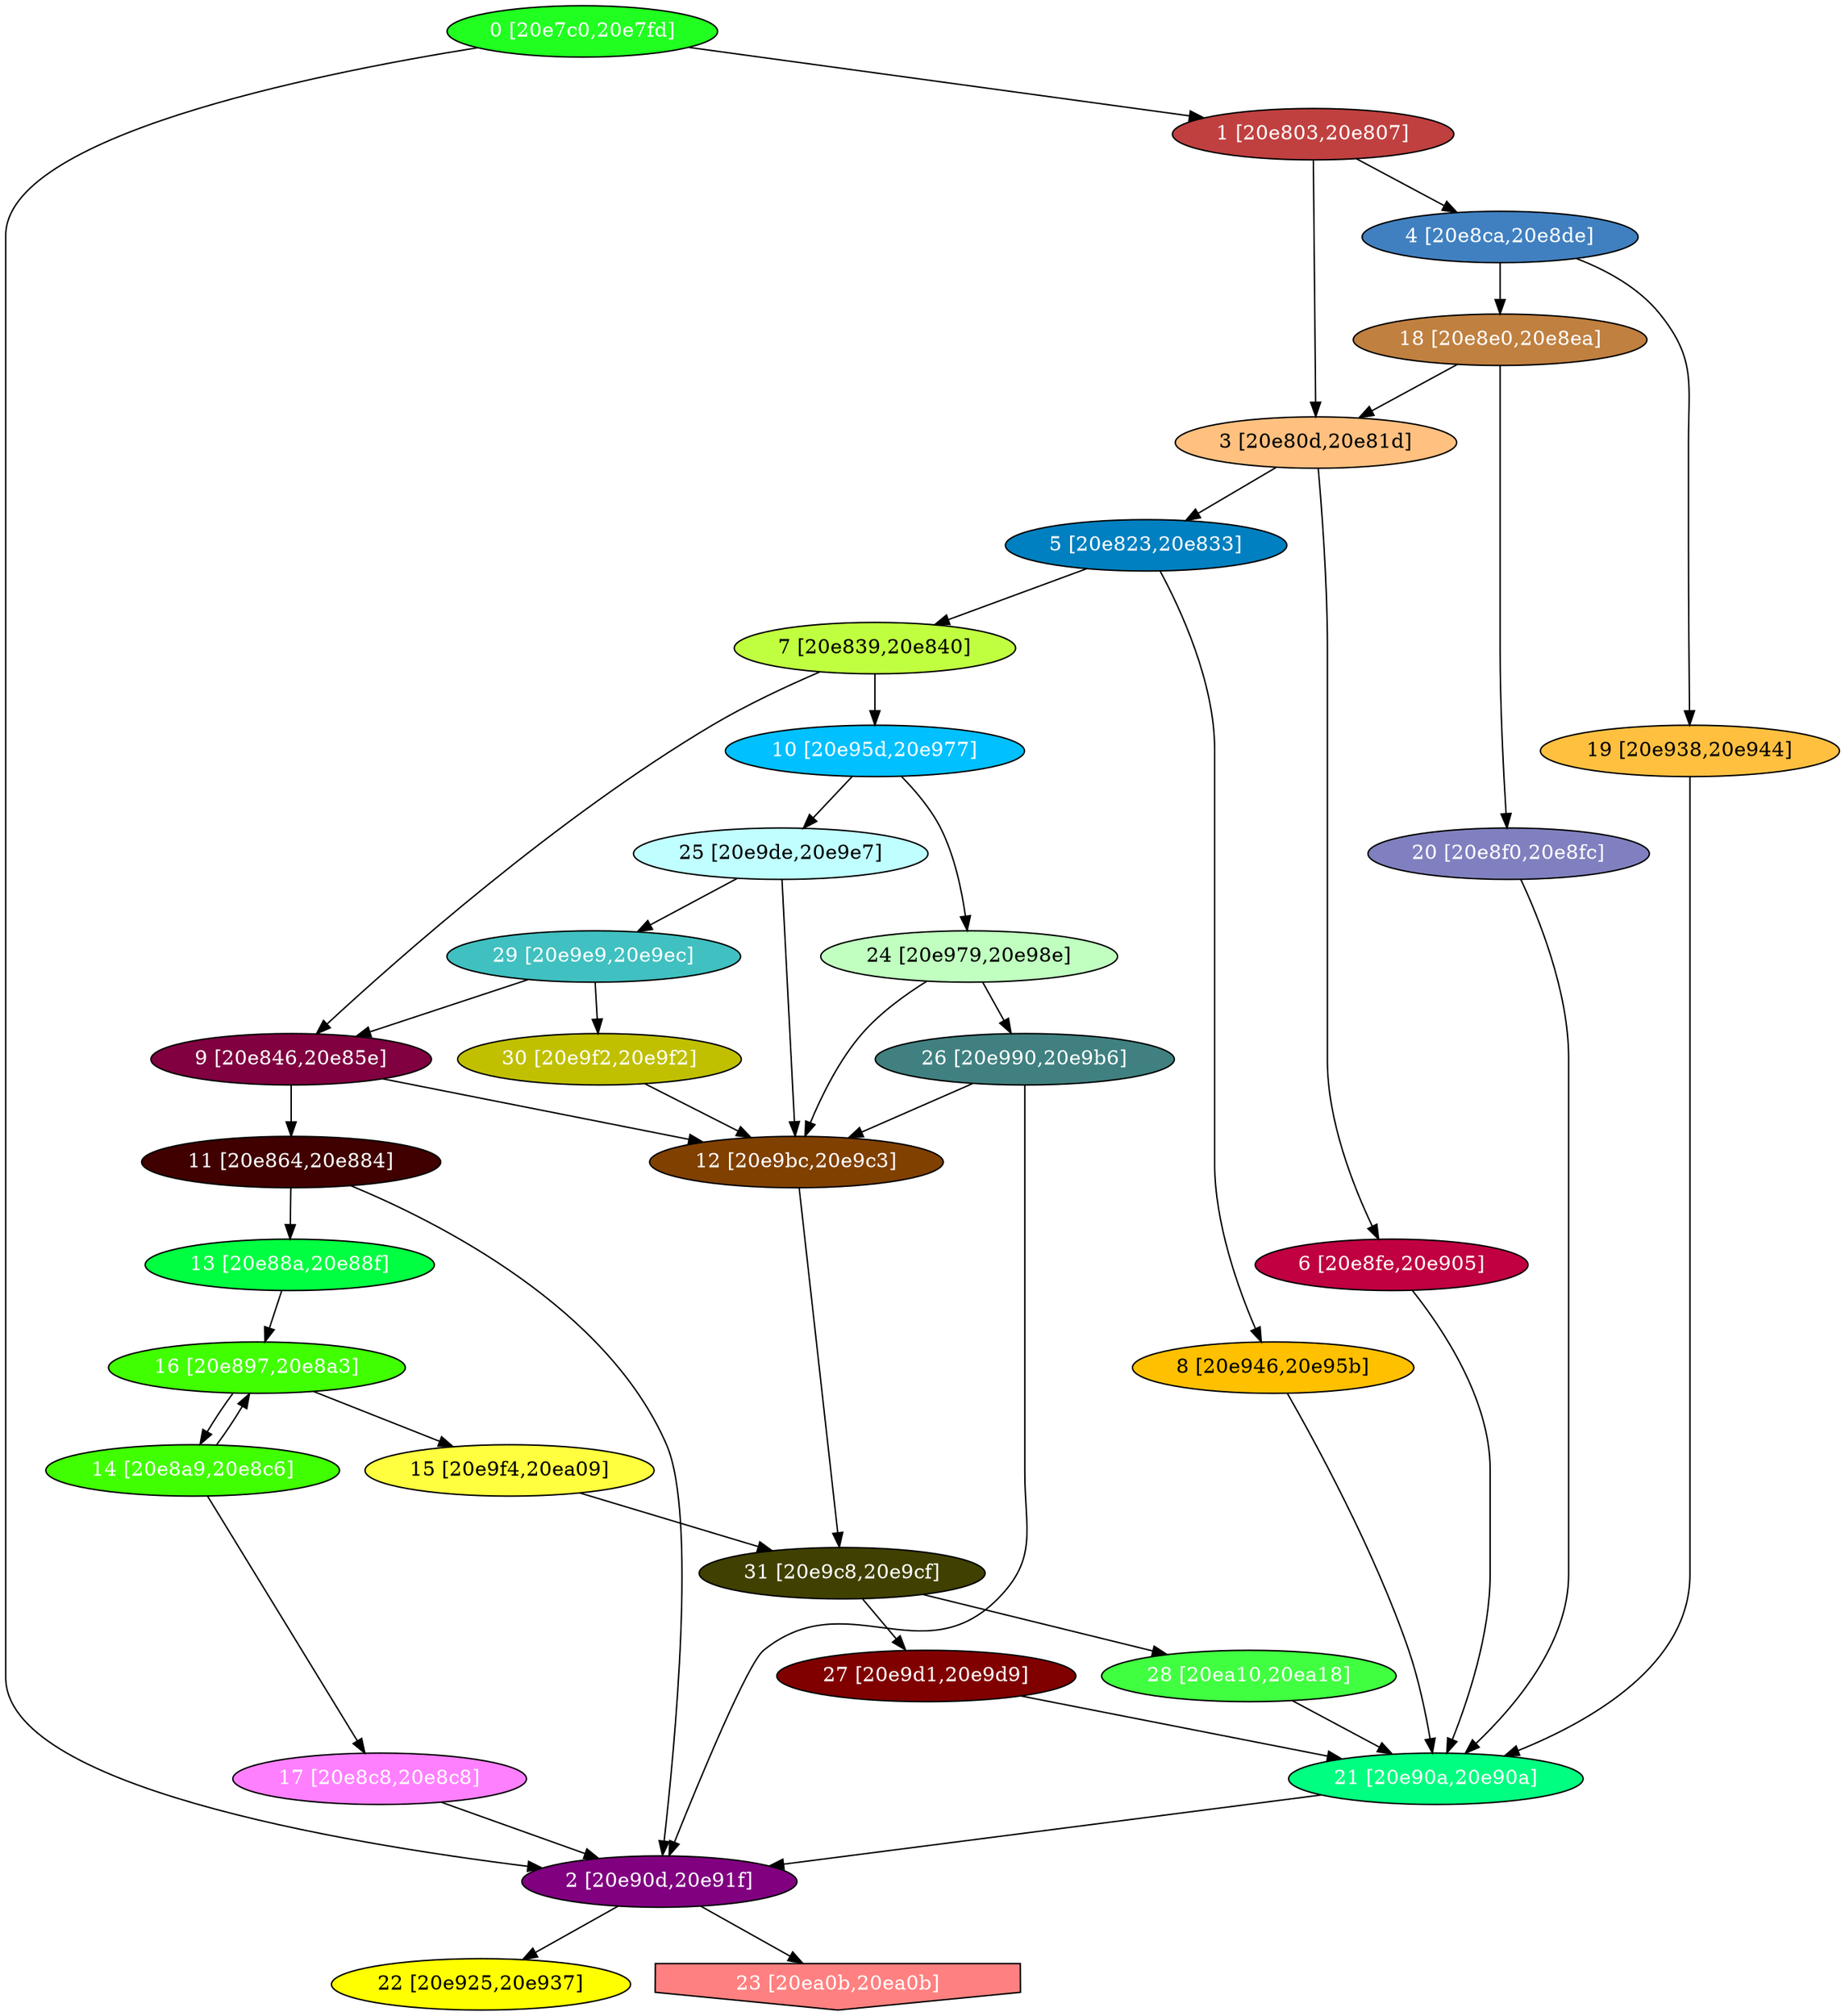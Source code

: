 diGraph libnss3{
	libnss3_0  [style=filled fillcolor="#20FF20" fontcolor="#ffffff" shape=oval label="0 [20e7c0,20e7fd]"]
	libnss3_1  [style=filled fillcolor="#C04040" fontcolor="#ffffff" shape=oval label="1 [20e803,20e807]"]
	libnss3_2  [style=filled fillcolor="#800080" fontcolor="#ffffff" shape=oval label="2 [20e90d,20e91f]"]
	libnss3_3  [style=filled fillcolor="#FFC080" fontcolor="#000000" shape=oval label="3 [20e80d,20e81d]"]
	libnss3_4  [style=filled fillcolor="#4080C0" fontcolor="#ffffff" shape=oval label="4 [20e8ca,20e8de]"]
	libnss3_5  [style=filled fillcolor="#0080C0" fontcolor="#ffffff" shape=oval label="5 [20e823,20e833]"]
	libnss3_6  [style=filled fillcolor="#C00040" fontcolor="#ffffff" shape=oval label="6 [20e8fe,20e905]"]
	libnss3_7  [style=filled fillcolor="#C0FF40" fontcolor="#000000" shape=oval label="7 [20e839,20e840]"]
	libnss3_8  [style=filled fillcolor="#FFC000" fontcolor="#000000" shape=oval label="8 [20e946,20e95b]"]
	libnss3_9  [style=filled fillcolor="#800040" fontcolor="#ffffff" shape=oval label="9 [20e846,20e85e]"]
	libnss3_a  [style=filled fillcolor="#00C0FF" fontcolor="#ffffff" shape=oval label="10 [20e95d,20e977]"]
	libnss3_b  [style=filled fillcolor="#400000" fontcolor="#ffffff" shape=oval label="11 [20e864,20e884]"]
	libnss3_c  [style=filled fillcolor="#804000" fontcolor="#ffffff" shape=oval label="12 [20e9bc,20e9c3]"]
	libnss3_d  [style=filled fillcolor="#00FF40" fontcolor="#ffffff" shape=oval label="13 [20e88a,20e88f]"]
	libnss3_e  [style=filled fillcolor="#40FF00" fontcolor="#ffffff" shape=oval label="14 [20e8a9,20e8c6]"]
	libnss3_f  [style=filled fillcolor="#FFFF40" fontcolor="#000000" shape=oval label="15 [20e9f4,20ea09]"]
	libnss3_10  [style=filled fillcolor="#40FF00" fontcolor="#ffffff" shape=oval label="16 [20e897,20e8a3]"]
	libnss3_11  [style=filled fillcolor="#FF80FF" fontcolor="#ffffff" shape=oval label="17 [20e8c8,20e8c8]"]
	libnss3_12  [style=filled fillcolor="#C08040" fontcolor="#ffffff" shape=oval label="18 [20e8e0,20e8ea]"]
	libnss3_13  [style=filled fillcolor="#FFC040" fontcolor="#000000" shape=oval label="19 [20e938,20e944]"]
	libnss3_14  [style=filled fillcolor="#8080C0" fontcolor="#ffffff" shape=oval label="20 [20e8f0,20e8fc]"]
	libnss3_15  [style=filled fillcolor="#00FF80" fontcolor="#ffffff" shape=oval label="21 [20e90a,20e90a]"]
	libnss3_16  [style=filled fillcolor="#FFFF00" fontcolor="#000000" shape=oval label="22 [20e925,20e937]"]
	libnss3_17  [style=filled fillcolor="#FF8080" fontcolor="#ffffff" shape=invhouse label="23 [20ea0b,20ea0b]"]
	libnss3_18  [style=filled fillcolor="#C0FFC0" fontcolor="#000000" shape=oval label="24 [20e979,20e98e]"]
	libnss3_19  [style=filled fillcolor="#C0FFFF" fontcolor="#000000" shape=oval label="25 [20e9de,20e9e7]"]
	libnss3_1a  [style=filled fillcolor="#408080" fontcolor="#ffffff" shape=oval label="26 [20e990,20e9b6]"]
	libnss3_1b  [style=filled fillcolor="#800000" fontcolor="#ffffff" shape=oval label="27 [20e9d1,20e9d9]"]
	libnss3_1c  [style=filled fillcolor="#40FF40" fontcolor="#ffffff" shape=oval label="28 [20ea10,20ea18]"]
	libnss3_1d  [style=filled fillcolor="#40C0C0" fontcolor="#ffffff" shape=oval label="29 [20e9e9,20e9ec]"]
	libnss3_1e  [style=filled fillcolor="#C0C000" fontcolor="#ffffff" shape=oval label="30 [20e9f2,20e9f2]"]
	libnss3_1f  [style=filled fillcolor="#404000" fontcolor="#ffffff" shape=oval label="31 [20e9c8,20e9cf]"]

	libnss3_0 -> libnss3_1
	libnss3_0 -> libnss3_2
	libnss3_1 -> libnss3_3
	libnss3_1 -> libnss3_4
	libnss3_2 -> libnss3_16
	libnss3_2 -> libnss3_17
	libnss3_3 -> libnss3_5
	libnss3_3 -> libnss3_6
	libnss3_4 -> libnss3_12
	libnss3_4 -> libnss3_13
	libnss3_5 -> libnss3_7
	libnss3_5 -> libnss3_8
	libnss3_6 -> libnss3_15
	libnss3_7 -> libnss3_9
	libnss3_7 -> libnss3_a
	libnss3_8 -> libnss3_15
	libnss3_9 -> libnss3_b
	libnss3_9 -> libnss3_c
	libnss3_a -> libnss3_18
	libnss3_a -> libnss3_19
	libnss3_b -> libnss3_2
	libnss3_b -> libnss3_d
	libnss3_c -> libnss3_1f
	libnss3_d -> libnss3_10
	libnss3_e -> libnss3_10
	libnss3_e -> libnss3_11
	libnss3_f -> libnss3_1f
	libnss3_10 -> libnss3_e
	libnss3_10 -> libnss3_f
	libnss3_11 -> libnss3_2
	libnss3_12 -> libnss3_3
	libnss3_12 -> libnss3_14
	libnss3_13 -> libnss3_15
	libnss3_14 -> libnss3_15
	libnss3_15 -> libnss3_2
	libnss3_18 -> libnss3_c
	libnss3_18 -> libnss3_1a
	libnss3_19 -> libnss3_c
	libnss3_19 -> libnss3_1d
	libnss3_1a -> libnss3_2
	libnss3_1a -> libnss3_c
	libnss3_1b -> libnss3_15
	libnss3_1c -> libnss3_15
	libnss3_1d -> libnss3_9
	libnss3_1d -> libnss3_1e
	libnss3_1e -> libnss3_c
	libnss3_1f -> libnss3_1b
	libnss3_1f -> libnss3_1c
}